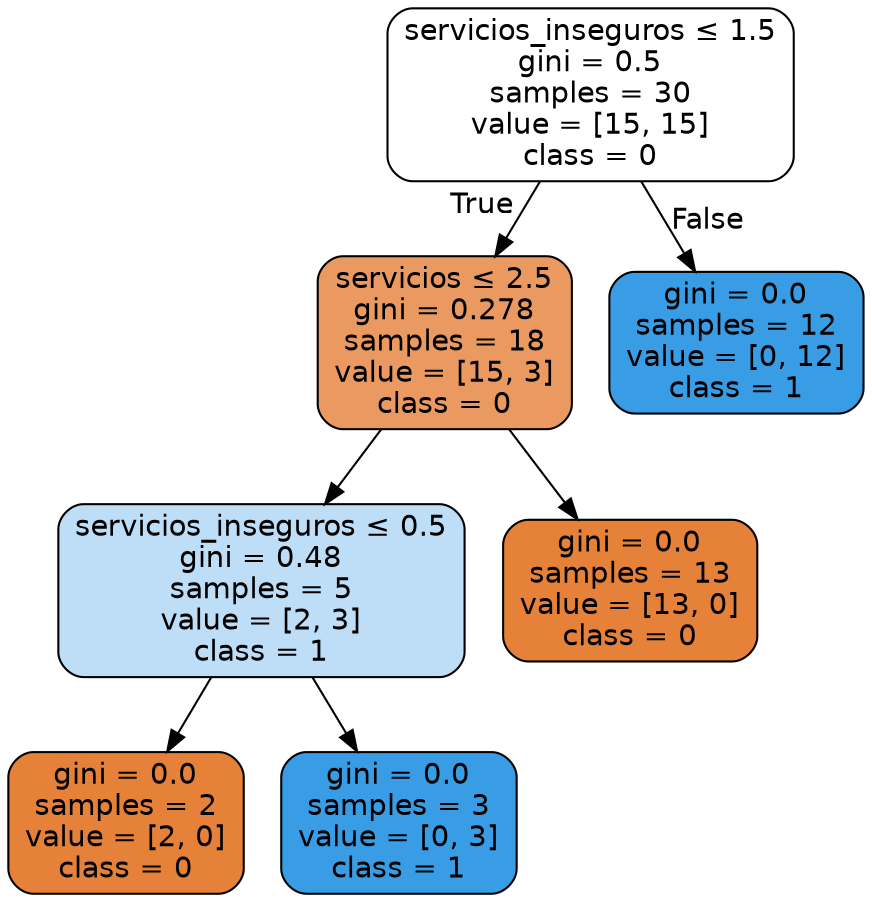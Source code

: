 digraph Tree {
node [shape=box, style="filled, rounded", color="black", fontname="helvetica"] ;
edge [fontname="helvetica"] ;
0 [label=<servicios_inseguros &le; 1.5<br/>gini = 0.5<br/>samples = 30<br/>value = [15, 15]<br/>class = 0>, fillcolor="#ffffff"] ;
1 [label=<servicios &le; 2.5<br/>gini = 0.278<br/>samples = 18<br/>value = [15, 3]<br/>class = 0>, fillcolor="#ea9a61"] ;
0 -> 1 [labeldistance=2.5, labelangle=45, headlabel="True"] ;
2 [label=<servicios_inseguros &le; 0.5<br/>gini = 0.48<br/>samples = 5<br/>value = [2, 3]<br/>class = 1>, fillcolor="#bddef6"] ;
1 -> 2 ;
3 [label=<gini = 0.0<br/>samples = 2<br/>value = [2, 0]<br/>class = 0>, fillcolor="#e58139"] ;
2 -> 3 ;
4 [label=<gini = 0.0<br/>samples = 3<br/>value = [0, 3]<br/>class = 1>, fillcolor="#399de5"] ;
2 -> 4 ;
5 [label=<gini = 0.0<br/>samples = 13<br/>value = [13, 0]<br/>class = 0>, fillcolor="#e58139"] ;
1 -> 5 ;
6 [label=<gini = 0.0<br/>samples = 12<br/>value = [0, 12]<br/>class = 1>, fillcolor="#399de5"] ;
0 -> 6 [labeldistance=2.5, labelangle=-45, headlabel="False"] ;
}
